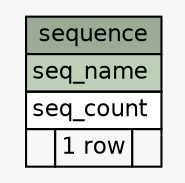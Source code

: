// dot 2.38.0 on Mac OS X 10.9.4
// SchemaSpy rev 590
digraph "sequence" {
  graph [
    rankdir="RL"
    bgcolor="#f7f7f7"
    nodesep="0.18"
    ranksep="0.46"
    fontname="Helvetica"
    fontsize="11"
  ];
  node [
    fontname="Helvetica"
    fontsize="11"
    shape="plaintext"
  ];
  edge [
    arrowsize="0.8"
  ];
  "sequence" [
    label=<
    <TABLE BORDER="0" CELLBORDER="1" CELLSPACING="0" BGCOLOR="#ffffff">
      <TR><TD COLSPAN="3" BGCOLOR="#9bab96" ALIGN="CENTER">sequence</TD></TR>
      <TR><TD PORT="seq_name" COLSPAN="3" BGCOLOR="#bed1b8" ALIGN="LEFT">seq_name</TD></TR>
      <TR><TD PORT="seq_count" COLSPAN="3" ALIGN="LEFT">seq_count</TD></TR>
      <TR><TD ALIGN="LEFT" BGCOLOR="#f7f7f7">  </TD><TD ALIGN="RIGHT" BGCOLOR="#f7f7f7">1 row</TD><TD ALIGN="RIGHT" BGCOLOR="#f7f7f7">  </TD></TR>
    </TABLE>>
    URL="tables/sequence.html"
    tooltip="sequence"
  ];
}
